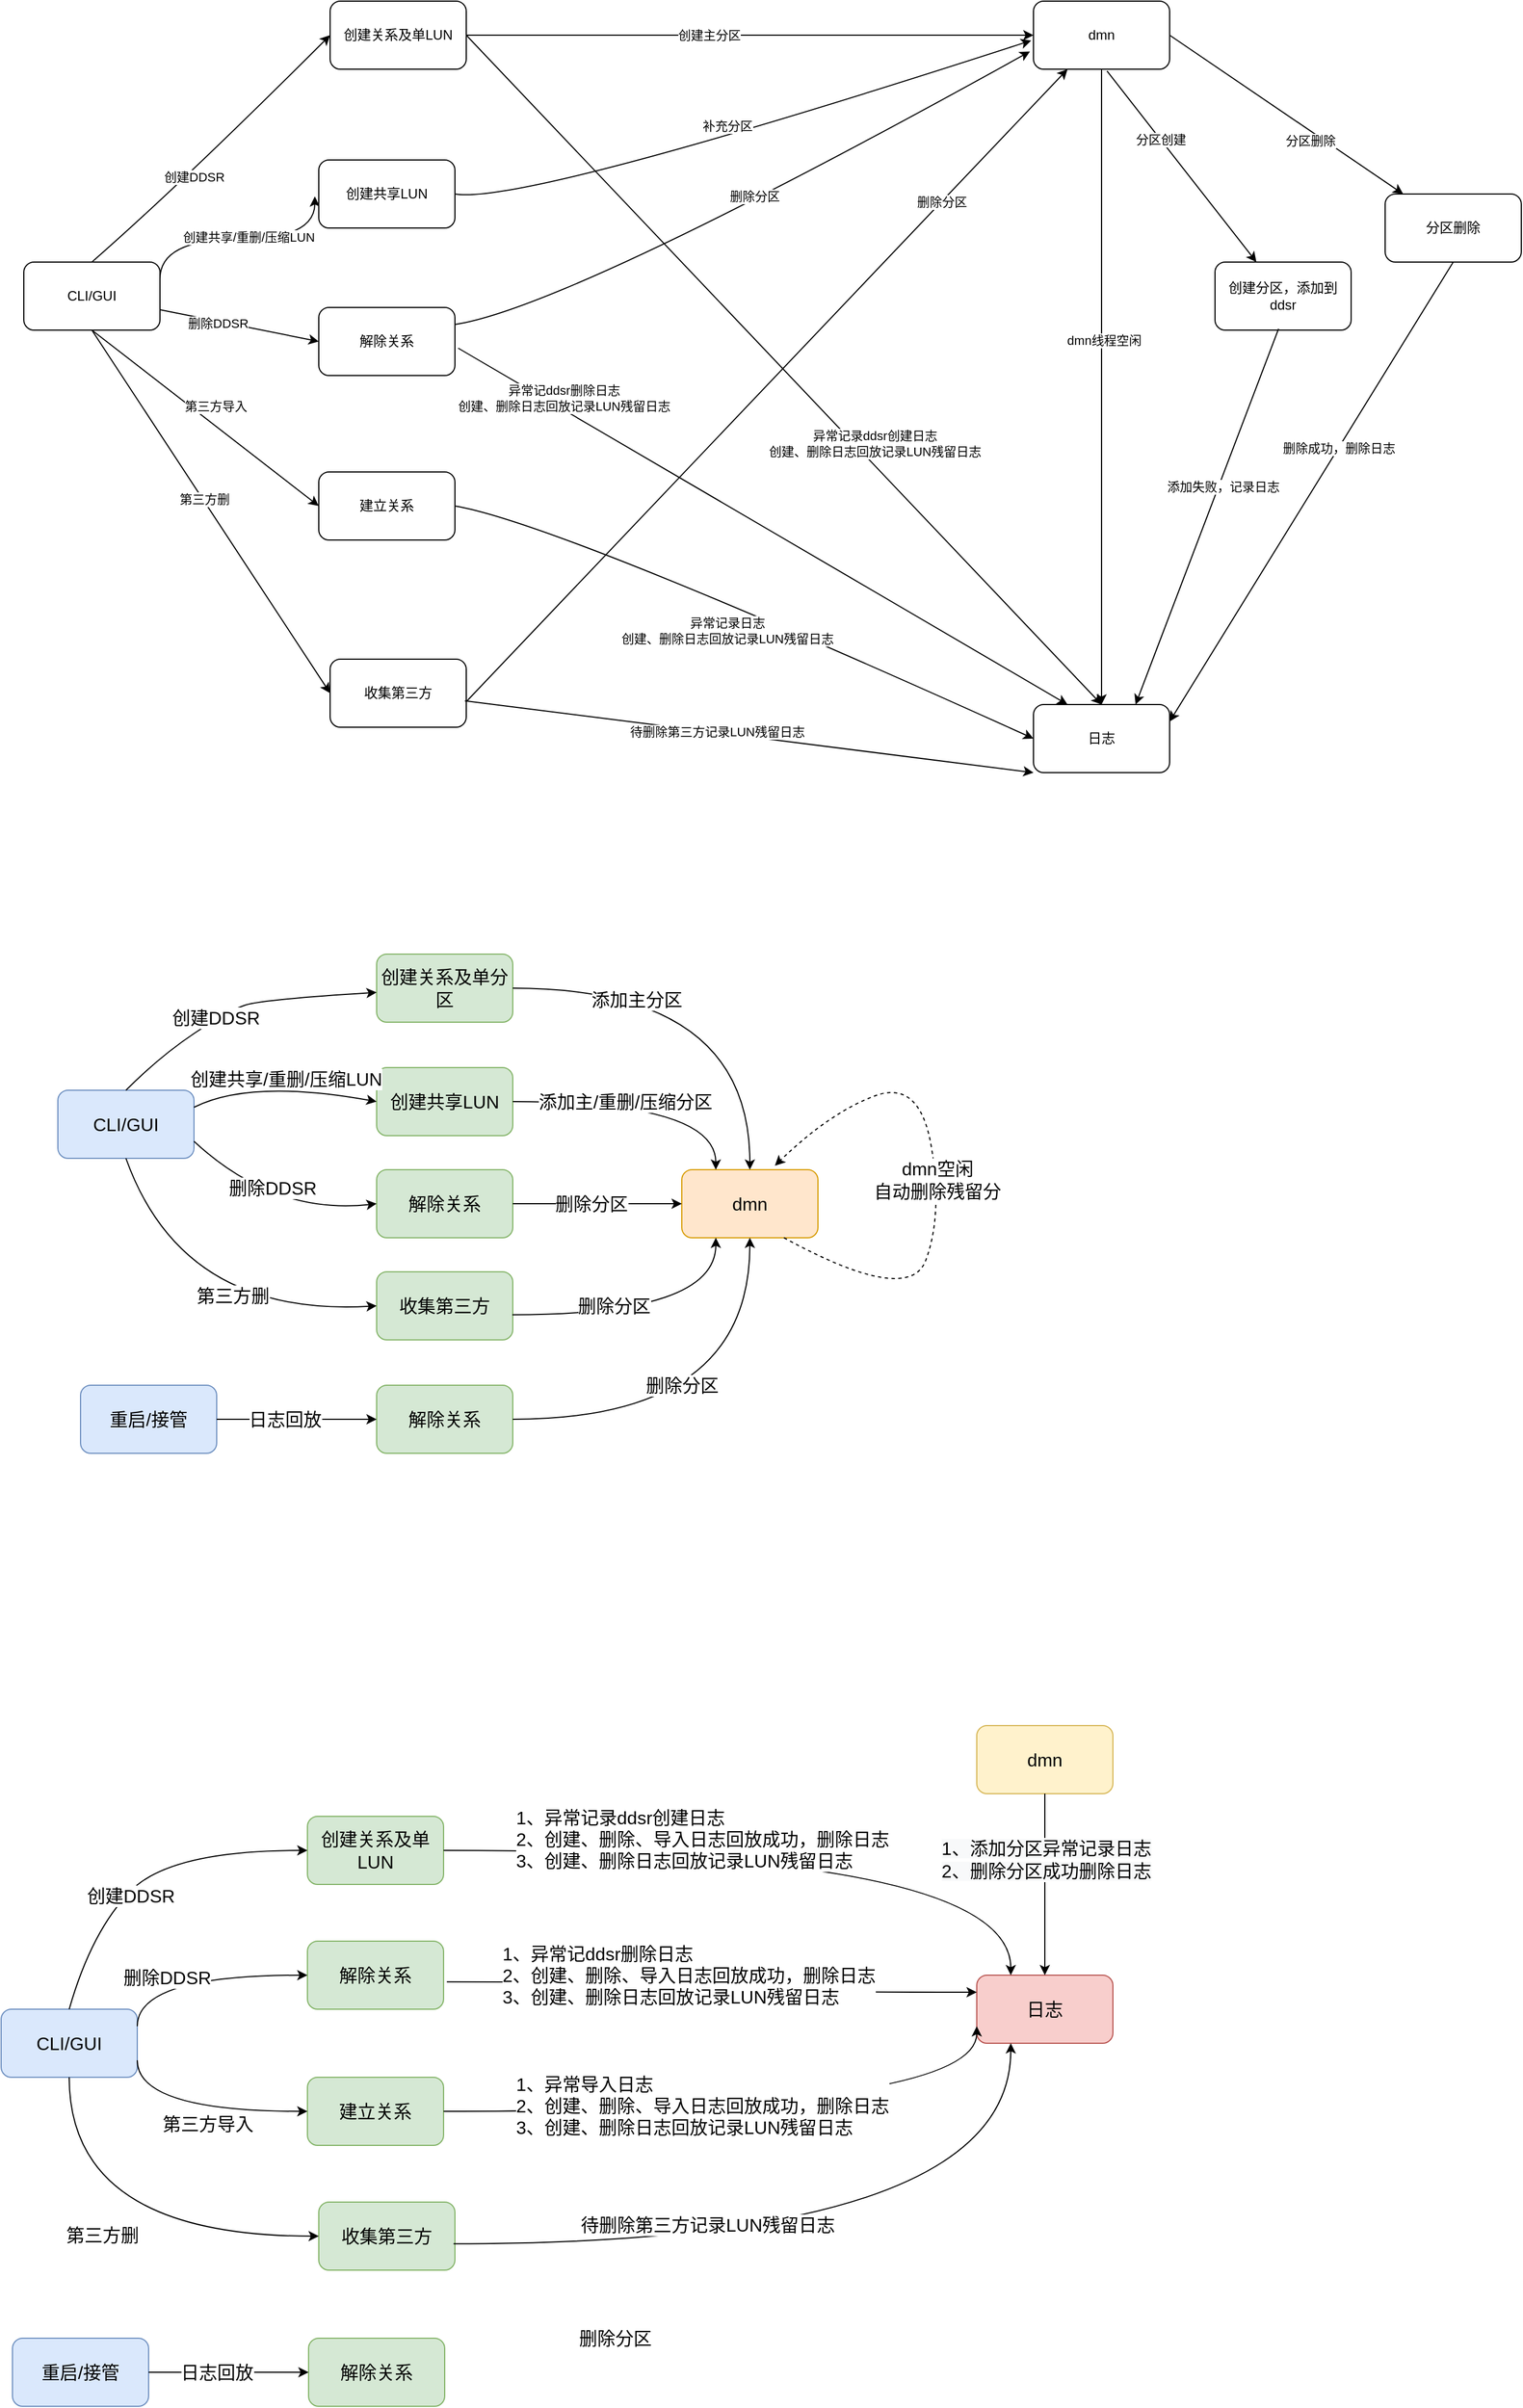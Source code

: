 <mxfile version="16.1.0" type="github">
  <diagram id="vNMGRE3ssf_BlLOQRFQF" name="Page-1">
    <mxGraphModel dx="2324" dy="743" grid="1" gridSize="10" guides="1" tooltips="1" connect="1" arrows="1" fold="1" page="1" pageScale="1" pageWidth="827" pageHeight="1169" math="0" shadow="0">
      <root>
        <mxCell id="0" />
        <mxCell id="1" parent="0" />
        <mxCell id="CPy1J1gKG5NpfxHxVxk1-3" value="&lt;font style=&quot;vertical-align: inherit&quot;&gt;&lt;font style=&quot;vertical-align: inherit&quot;&gt;&lt;font style=&quot;vertical-align: inherit&quot;&gt;&lt;font style=&quot;vertical-align: inherit&quot;&gt;&lt;font style=&quot;vertical-align: inherit&quot;&gt;&lt;font style=&quot;vertical-align: inherit&quot;&gt;&lt;font style=&quot;vertical-align: inherit&quot;&gt;&lt;font style=&quot;vertical-align: inherit&quot;&gt;&lt;font style=&quot;vertical-align: inherit&quot;&gt;&lt;font style=&quot;vertical-align: inherit&quot;&gt;&lt;font style=&quot;vertical-align: inherit&quot;&gt;&lt;font style=&quot;vertical-align: inherit&quot;&gt;创建关系及单LUN&lt;/font&gt;&lt;/font&gt;&lt;/font&gt;&lt;/font&gt;&lt;/font&gt;&lt;/font&gt;&lt;/font&gt;&lt;/font&gt;&lt;/font&gt;&lt;/font&gt;&lt;/font&gt;&lt;/font&gt;" style="rounded=1;whiteSpace=wrap;html=1;" vertex="1" parent="1">
          <mxGeometry x="170" y="110" width="120" height="60" as="geometry" />
        </mxCell>
        <mxCell id="CPy1J1gKG5NpfxHxVxk1-4" value="&lt;font style=&quot;vertical-align: inherit&quot;&gt;&lt;font style=&quot;vertical-align: inherit&quot;&gt;解除关系&lt;/font&gt;&lt;/font&gt;" style="rounded=1;whiteSpace=wrap;html=1;" vertex="1" parent="1">
          <mxGeometry x="160" y="380" width="120" height="60" as="geometry" />
        </mxCell>
        <mxCell id="CPy1J1gKG5NpfxHxVxk1-7" value="&lt;font style=&quot;vertical-align: inherit&quot;&gt;&lt;font style=&quot;vertical-align: inherit&quot;&gt;dmn&lt;/font&gt;&lt;/font&gt;" style="rounded=1;whiteSpace=wrap;html=1;" vertex="1" parent="1">
          <mxGeometry x="790" y="110" width="120" height="60" as="geometry" />
        </mxCell>
        <mxCell id="CPy1J1gKG5NpfxHxVxk1-8" value="&lt;font style=&quot;vertical-align: inherit&quot;&gt;&lt;font style=&quot;vertical-align: inherit&quot;&gt;日志&lt;/font&gt;&lt;/font&gt;" style="rounded=1;whiteSpace=wrap;html=1;" vertex="1" parent="1">
          <mxGeometry x="790" y="730" width="120" height="60" as="geometry" />
        </mxCell>
        <mxCell id="CPy1J1gKG5NpfxHxVxk1-9" value="&lt;font style=&quot;vertical-align: inherit&quot;&gt;&lt;font style=&quot;vertical-align: inherit&quot;&gt;&lt;font style=&quot;vertical-align: inherit&quot;&gt;&lt;font style=&quot;vertical-align: inherit&quot;&gt;建立关系&lt;/font&gt;&lt;/font&gt;&lt;/font&gt;&lt;/font&gt;" style="rounded=1;whiteSpace=wrap;html=1;" vertex="1" parent="1">
          <mxGeometry x="160" y="525" width="120" height="60" as="geometry" />
        </mxCell>
        <mxCell id="CPy1J1gKG5NpfxHxVxk1-27" value="" style="edgeStyle=orthogonalEdgeStyle;rounded=0;orthogonalLoop=1;jettySize=auto;html=1;entryX=-0.029;entryY=0.536;entryDx=0;entryDy=0;entryPerimeter=0;exitX=1;exitY=0.25;exitDx=0;exitDy=0;curved=1;" edge="1" parent="1" source="CPy1J1gKG5NpfxHxVxk1-10" target="CPy1J1gKG5NpfxHxVxk1-25">
          <mxGeometry relative="1" as="geometry">
            <mxPoint x="200" y="380" as="targetPoint" />
            <Array as="points">
              <mxPoint x="20" y="320" />
              <mxPoint x="157" y="320" />
            </Array>
          </mxGeometry>
        </mxCell>
        <mxCell id="CPy1J1gKG5NpfxHxVxk1-29" value="&lt;font style=&quot;vertical-align: inherit&quot;&gt;&lt;font style=&quot;vertical-align: inherit&quot;&gt;创建共享/重删/压缩LUN&lt;/font&gt;&lt;/font&gt;" style="edgeLabel;html=1;align=center;verticalAlign=middle;resizable=0;points=[];" vertex="1" connectable="0" parent="CPy1J1gKG5NpfxHxVxk1-27">
          <mxGeometry x="0.353" y="-2" relative="1" as="geometry">
            <mxPoint x="-29" y="-4" as="offset" />
          </mxGeometry>
        </mxCell>
        <mxCell id="CPy1J1gKG5NpfxHxVxk1-10" value="&lt;font style=&quot;vertical-align: inherit&quot;&gt;&lt;font style=&quot;vertical-align: inherit&quot;&gt;CLI/GUI&lt;/font&gt;&lt;/font&gt;" style="rounded=1;whiteSpace=wrap;html=1;" vertex="1" parent="1">
          <mxGeometry x="-100" y="340" width="120" height="60" as="geometry" />
        </mxCell>
        <mxCell id="CPy1J1gKG5NpfxHxVxk1-13" value="" style="curved=1;endArrow=classic;html=1;rounded=0;entryX=0;entryY=0.5;entryDx=0;entryDy=0;exitX=0.5;exitY=0;exitDx=0;exitDy=0;" edge="1" parent="1" source="CPy1J1gKG5NpfxHxVxk1-10" target="CPy1J1gKG5NpfxHxVxk1-3">
          <mxGeometry width="50" height="50" relative="1" as="geometry">
            <mxPoint x="60" y="380" as="sourcePoint" />
            <mxPoint x="110" y="320" as="targetPoint" />
            <Array as="points">
              <mxPoint x="40" y="270" />
            </Array>
          </mxGeometry>
        </mxCell>
        <mxCell id="CPy1J1gKG5NpfxHxVxk1-14" value="&lt;font style=&quot;vertical-align: inherit&quot;&gt;&lt;font style=&quot;vertical-align: inherit&quot;&gt;&lt;font style=&quot;vertical-align: inherit&quot;&gt;&lt;font style=&quot;vertical-align: inherit&quot;&gt;创建DDSR&lt;/font&gt;&lt;/font&gt;&lt;/font&gt;&lt;/font&gt;" style="edgeLabel;html=1;align=center;verticalAlign=middle;resizable=0;points=[];" vertex="1" connectable="0" parent="CPy1J1gKG5NpfxHxVxk1-13">
          <mxGeometry x="-0.192" y="-3" relative="1" as="geometry">
            <mxPoint as="offset" />
          </mxGeometry>
        </mxCell>
        <mxCell id="CPy1J1gKG5NpfxHxVxk1-15" value="" style="curved=1;endArrow=classic;html=1;rounded=0;entryX=0;entryY=0.5;entryDx=0;entryDy=0;" edge="1" parent="1" source="CPy1J1gKG5NpfxHxVxk1-10" target="CPy1J1gKG5NpfxHxVxk1-4">
          <mxGeometry width="50" height="50" relative="1" as="geometry">
            <mxPoint x="60" y="420" as="sourcePoint" />
            <mxPoint x="130.711" y="370" as="targetPoint" />
          </mxGeometry>
        </mxCell>
        <mxCell id="CPy1J1gKG5NpfxHxVxk1-16" value="&lt;font style=&quot;vertical-align: inherit&quot;&gt;&lt;font style=&quot;vertical-align: inherit&quot;&gt;删除DDSR&lt;/font&gt;&lt;/font&gt;" style="edgeLabel;html=1;align=center;verticalAlign=middle;resizable=0;points=[];" vertex="1" connectable="0" parent="CPy1J1gKG5NpfxHxVxk1-15">
          <mxGeometry x="-0.272" y="-2" relative="1" as="geometry">
            <mxPoint as="offset" />
          </mxGeometry>
        </mxCell>
        <mxCell id="CPy1J1gKG5NpfxHxVxk1-20" value="" style="endArrow=classic;html=1;rounded=0;exitX=0.5;exitY=1;exitDx=0;exitDy=0;entryX=0;entryY=0.5;entryDx=0;entryDy=0;" edge="1" parent="1" source="CPy1J1gKG5NpfxHxVxk1-10" target="CPy1J1gKG5NpfxHxVxk1-9">
          <mxGeometry width="50" height="50" relative="1" as="geometry">
            <mxPoint x="-10" y="460" as="sourcePoint" />
            <mxPoint x="40" y="410" as="targetPoint" />
          </mxGeometry>
        </mxCell>
        <mxCell id="CPy1J1gKG5NpfxHxVxk1-21" value="&lt;font style=&quot;vertical-align: inherit&quot;&gt;&lt;font style=&quot;vertical-align: inherit&quot;&gt;第三方导入&lt;/font&gt;&lt;/font&gt;" style="edgeLabel;html=1;align=center;verticalAlign=middle;resizable=0;points=[];" vertex="1" connectable="0" parent="CPy1J1gKG5NpfxHxVxk1-20">
          <mxGeometry x="-0.289" y="1" relative="1" as="geometry">
            <mxPoint x="37" y="12" as="offset" />
          </mxGeometry>
        </mxCell>
        <mxCell id="CPy1J1gKG5NpfxHxVxk1-23" value="" style="endArrow=classic;html=1;rounded=0;exitX=1;exitY=0.5;exitDx=0;exitDy=0;entryX=0;entryY=0.5;entryDx=0;entryDy=0;" edge="1" parent="1" source="CPy1J1gKG5NpfxHxVxk1-3" target="CPy1J1gKG5NpfxHxVxk1-7">
          <mxGeometry width="50" height="50" relative="1" as="geometry">
            <mxPoint x="350" y="320" as="sourcePoint" />
            <mxPoint x="400" y="270" as="targetPoint" />
          </mxGeometry>
        </mxCell>
        <mxCell id="CPy1J1gKG5NpfxHxVxk1-24" value="&lt;font style=&quot;vertical-align: inherit&quot;&gt;&lt;font style=&quot;vertical-align: inherit&quot;&gt;创建主分区&lt;/font&gt;&lt;/font&gt;" style="edgeLabel;html=1;align=center;verticalAlign=middle;resizable=0;points=[];" vertex="1" connectable="0" parent="CPy1J1gKG5NpfxHxVxk1-23">
          <mxGeometry x="-0.146" relative="1" as="geometry">
            <mxPoint as="offset" />
          </mxGeometry>
        </mxCell>
        <mxCell id="CPy1J1gKG5NpfxHxVxk1-25" value="创建共享LUN" style="rounded=1;whiteSpace=wrap;html=1;" vertex="1" parent="1">
          <mxGeometry x="160" y="250" width="120" height="60" as="geometry" />
        </mxCell>
        <mxCell id="CPy1J1gKG5NpfxHxVxk1-30" value="" style="curved=1;endArrow=classic;html=1;rounded=0;exitX=1;exitY=0.5;exitDx=0;exitDy=0;entryX=-0.017;entryY=0.579;entryDx=0;entryDy=0;entryPerimeter=0;" edge="1" parent="1" source="CPy1J1gKG5NpfxHxVxk1-25" target="CPy1J1gKG5NpfxHxVxk1-7">
          <mxGeometry width="50" height="50" relative="1" as="geometry">
            <mxPoint x="250" y="400" as="sourcePoint" />
            <mxPoint x="300" y="350" as="targetPoint" />
            <Array as="points">
              <mxPoint x="340" y="290" />
            </Array>
          </mxGeometry>
        </mxCell>
        <mxCell id="CPy1J1gKG5NpfxHxVxk1-31" value="补充分区" style="edgeLabel;html=1;align=center;verticalAlign=middle;resizable=0;points=[];" vertex="1" connectable="0" parent="CPy1J1gKG5NpfxHxVxk1-30">
          <mxGeometry x="0.019" y="-6" relative="1" as="geometry">
            <mxPoint x="-22" y="-11" as="offset" />
          </mxGeometry>
        </mxCell>
        <mxCell id="CPy1J1gKG5NpfxHxVxk1-32" value="" style="curved=1;endArrow=classic;html=1;rounded=0;entryX=-0.026;entryY=0.74;entryDx=0;entryDy=0;entryPerimeter=0;exitX=1;exitY=0.25;exitDx=0;exitDy=0;" edge="1" parent="1" source="CPy1J1gKG5NpfxHxVxk1-4" target="CPy1J1gKG5NpfxHxVxk1-7">
          <mxGeometry width="50" height="50" relative="1" as="geometry">
            <mxPoint x="340" y="410" as="sourcePoint" />
            <mxPoint x="390" y="360" as="targetPoint" />
            <Array as="points">
              <mxPoint x="380" y="380" />
            </Array>
          </mxGeometry>
        </mxCell>
        <mxCell id="CPy1J1gKG5NpfxHxVxk1-33" value="删除分区" style="edgeLabel;html=1;align=center;verticalAlign=middle;resizable=0;points=[];" vertex="1" connectable="0" parent="CPy1J1gKG5NpfxHxVxk1-32">
          <mxGeometry x="0.031" y="6" relative="1" as="geometry">
            <mxPoint as="offset" />
          </mxGeometry>
        </mxCell>
        <mxCell id="CPy1J1gKG5NpfxHxVxk1-34" value="" style="curved=1;endArrow=classic;html=1;rounded=0;entryX=0;entryY=0.5;entryDx=0;entryDy=0;exitX=1;exitY=0.5;exitDx=0;exitDy=0;" edge="1" parent="1" source="CPy1J1gKG5NpfxHxVxk1-9" target="CPy1J1gKG5NpfxHxVxk1-8">
          <mxGeometry width="50" height="50" relative="1" as="geometry">
            <mxPoint x="340" y="510" as="sourcePoint" />
            <mxPoint x="390" y="460" as="targetPoint" />
            <Array as="points">
              <mxPoint x="370" y="570" />
            </Array>
          </mxGeometry>
        </mxCell>
        <mxCell id="CPy1J1gKG5NpfxHxVxk1-35" value="异常记录日志&lt;br&gt;创建、删除日志回放记录LUN残留日志" style="edgeLabel;html=1;align=center;verticalAlign=middle;resizable=0;points=[];" vertex="1" connectable="0" parent="CPy1J1gKG5NpfxHxVxk1-34">
          <mxGeometry x="-0.063" y="1" relative="1" as="geometry">
            <mxPoint x="-3" y="27" as="offset" />
          </mxGeometry>
        </mxCell>
        <mxCell id="CPy1J1gKG5NpfxHxVxk1-36" value="" style="endArrow=classic;html=1;rounded=0;curved=1;entryX=0.25;entryY=0;entryDx=0;entryDy=0;exitX=1.024;exitY=0.598;exitDx=0;exitDy=0;exitPerimeter=0;" edge="1" parent="1" source="CPy1J1gKG5NpfxHxVxk1-4" target="CPy1J1gKG5NpfxHxVxk1-8">
          <mxGeometry width="50" height="50" relative="1" as="geometry">
            <mxPoint x="250" y="400" as="sourcePoint" />
            <mxPoint x="300" y="350" as="targetPoint" />
          </mxGeometry>
        </mxCell>
        <mxCell id="CPy1J1gKG5NpfxHxVxk1-37" value="异常记ddsr删除日志&lt;br&gt;创建、删除日志回放记录LUN残留日志" style="edgeLabel;html=1;align=center;verticalAlign=middle;resizable=0;points=[];" vertex="1" connectable="0" parent="CPy1J1gKG5NpfxHxVxk1-36">
          <mxGeometry x="-0.244" y="1" relative="1" as="geometry">
            <mxPoint x="-110" y="-74" as="offset" />
          </mxGeometry>
        </mxCell>
        <mxCell id="CPy1J1gKG5NpfxHxVxk1-38" value="" style="endArrow=classic;html=1;rounded=0;curved=1;exitX=1;exitY=0.5;exitDx=0;exitDy=0;entryX=0.5;entryY=0;entryDx=0;entryDy=0;" edge="1" parent="1" source="CPy1J1gKG5NpfxHxVxk1-3" target="CPy1J1gKG5NpfxHxVxk1-8">
          <mxGeometry width="50" height="50" relative="1" as="geometry">
            <mxPoint x="340" y="280" as="sourcePoint" />
            <mxPoint x="390" y="230" as="targetPoint" />
          </mxGeometry>
        </mxCell>
        <mxCell id="CPy1J1gKG5NpfxHxVxk1-40" value="异常记录ddsr创建日志&lt;br&gt;创建、删除日志回放记录LUN残留日志" style="edgeLabel;html=1;align=center;verticalAlign=middle;resizable=0;points=[];" vertex="1" connectable="0" parent="CPy1J1gKG5NpfxHxVxk1-38">
          <mxGeometry x="0.212" y="2" relative="1" as="geometry">
            <mxPoint x="19" y="4" as="offset" />
          </mxGeometry>
        </mxCell>
        <mxCell id="CPy1J1gKG5NpfxHxVxk1-41" value="收集第三方" style="rounded=1;whiteSpace=wrap;html=1;" vertex="1" parent="1">
          <mxGeometry x="170" y="690" width="120" height="60" as="geometry" />
        </mxCell>
        <mxCell id="CPy1J1gKG5NpfxHxVxk1-42" value="" style="endArrow=classic;html=1;rounded=0;curved=1;entryX=0;entryY=0.5;entryDx=0;entryDy=0;" edge="1" parent="1" target="CPy1J1gKG5NpfxHxVxk1-41">
          <mxGeometry width="50" height="50" relative="1" as="geometry">
            <mxPoint x="-40" y="400" as="sourcePoint" />
            <mxPoint x="250" y="450" as="targetPoint" />
          </mxGeometry>
        </mxCell>
        <mxCell id="CPy1J1gKG5NpfxHxVxk1-43" value="第三方删" style="edgeLabel;html=1;align=center;verticalAlign=middle;resizable=0;points=[];" vertex="1" connectable="0" parent="CPy1J1gKG5NpfxHxVxk1-42">
          <mxGeometry x="-0.065" y="1" relative="1" as="geometry">
            <mxPoint as="offset" />
          </mxGeometry>
        </mxCell>
        <mxCell id="CPy1J1gKG5NpfxHxVxk1-44" value="" style="endArrow=classic;html=1;rounded=0;curved=1;entryX=0;entryY=1;entryDx=0;entryDy=0;exitX=0.99;exitY=0.612;exitDx=0;exitDy=0;exitPerimeter=0;" edge="1" parent="1" source="CPy1J1gKG5NpfxHxVxk1-41" target="CPy1J1gKG5NpfxHxVxk1-8">
          <mxGeometry width="50" height="50" relative="1" as="geometry">
            <mxPoint x="200" y="500" as="sourcePoint" />
            <mxPoint x="250" y="450" as="targetPoint" />
          </mxGeometry>
        </mxCell>
        <mxCell id="CPy1J1gKG5NpfxHxVxk1-45" value="待删除第三方记录LUN残留日志" style="edgeLabel;html=1;align=center;verticalAlign=middle;resizable=0;points=[];" vertex="1" connectable="0" parent="CPy1J1gKG5NpfxHxVxk1-44">
          <mxGeometry x="-0.115" y="1" relative="1" as="geometry">
            <mxPoint as="offset" />
          </mxGeometry>
        </mxCell>
        <mxCell id="CPy1J1gKG5NpfxHxVxk1-46" value="创建分区，添加到ddsr" style="rounded=1;whiteSpace=wrap;html=1;" vertex="1" parent="1">
          <mxGeometry x="950" y="340" width="120" height="60" as="geometry" />
        </mxCell>
        <mxCell id="CPy1J1gKG5NpfxHxVxk1-47" value="" style="endArrow=classic;html=1;rounded=0;curved=1;exitX=0.54;exitY=1.027;exitDx=0;exitDy=0;exitPerimeter=0;" edge="1" parent="1" source="CPy1J1gKG5NpfxHxVxk1-7" target="CPy1J1gKG5NpfxHxVxk1-46">
          <mxGeometry width="50" height="50" relative="1" as="geometry">
            <mxPoint x="500" y="450" as="sourcePoint" />
            <mxPoint x="550" y="400" as="targetPoint" />
          </mxGeometry>
        </mxCell>
        <mxCell id="CPy1J1gKG5NpfxHxVxk1-48" value="分区创建" style="edgeLabel;html=1;align=center;verticalAlign=middle;resizable=0;points=[];" vertex="1" connectable="0" parent="CPy1J1gKG5NpfxHxVxk1-47">
          <mxGeometry x="-0.286" relative="1" as="geometry">
            <mxPoint as="offset" />
          </mxGeometry>
        </mxCell>
        <mxCell id="CPy1J1gKG5NpfxHxVxk1-49" value="分区删除" style="rounded=1;whiteSpace=wrap;html=1;" vertex="1" parent="1">
          <mxGeometry x="1100" y="280" width="120" height="60" as="geometry" />
        </mxCell>
        <mxCell id="CPy1J1gKG5NpfxHxVxk1-50" value="" style="endArrow=classic;html=1;rounded=0;curved=1;exitX=0.997;exitY=0.631;exitDx=0;exitDy=0;exitPerimeter=0;entryX=0.25;entryY=1;entryDx=0;entryDy=0;" edge="1" parent="1" source="CPy1J1gKG5NpfxHxVxk1-41" target="CPy1J1gKG5NpfxHxVxk1-7">
          <mxGeometry width="50" height="50" relative="1" as="geometry">
            <mxPoint x="440" y="720" as="sourcePoint" />
            <mxPoint x="490" y="670" as="targetPoint" />
          </mxGeometry>
        </mxCell>
        <mxCell id="CPy1J1gKG5NpfxHxVxk1-51" value="删除分区" style="edgeLabel;html=1;align=center;verticalAlign=middle;resizable=0;points=[];" vertex="1" connectable="0" parent="CPy1J1gKG5NpfxHxVxk1-50">
          <mxGeometry x="0.58" relative="1" as="geometry">
            <mxPoint as="offset" />
          </mxGeometry>
        </mxCell>
        <mxCell id="CPy1J1gKG5NpfxHxVxk1-52" value="" style="endArrow=classic;html=1;rounded=0;curved=1;exitX=1;exitY=0.5;exitDx=0;exitDy=0;" edge="1" parent="1" source="CPy1J1gKG5NpfxHxVxk1-7" target="CPy1J1gKG5NpfxHxVxk1-49">
          <mxGeometry width="50" height="50" relative="1" as="geometry">
            <mxPoint x="840" y="460" as="sourcePoint" />
            <mxPoint x="890" y="410" as="targetPoint" />
          </mxGeometry>
        </mxCell>
        <mxCell id="CPy1J1gKG5NpfxHxVxk1-53" value="分区删除" style="edgeLabel;html=1;align=center;verticalAlign=middle;resizable=0;points=[];" vertex="1" connectable="0" parent="CPy1J1gKG5NpfxHxVxk1-52">
          <mxGeometry x="0.413" y="-1" relative="1" as="geometry">
            <mxPoint x="-21" y="-7" as="offset" />
          </mxGeometry>
        </mxCell>
        <mxCell id="CPy1J1gKG5NpfxHxVxk1-54" value="" style="endArrow=classic;html=1;rounded=0;curved=1;exitX=0.5;exitY=1;exitDx=0;exitDy=0;entryX=1;entryY=0.25;entryDx=0;entryDy=0;" edge="1" parent="1" source="CPy1J1gKG5NpfxHxVxk1-49" target="CPy1J1gKG5NpfxHxVxk1-8">
          <mxGeometry width="50" height="50" relative="1" as="geometry">
            <mxPoint x="960" y="510" as="sourcePoint" />
            <mxPoint x="1010" y="460" as="targetPoint" />
          </mxGeometry>
        </mxCell>
        <mxCell id="CPy1J1gKG5NpfxHxVxk1-55" value="删除成功，删除日志" style="edgeLabel;html=1;align=center;verticalAlign=middle;resizable=0;points=[];" vertex="1" connectable="0" parent="CPy1J1gKG5NpfxHxVxk1-54">
          <mxGeometry x="-0.194" relative="1" as="geometry">
            <mxPoint as="offset" />
          </mxGeometry>
        </mxCell>
        <mxCell id="CPy1J1gKG5NpfxHxVxk1-57" value="" style="endArrow=classic;html=1;rounded=0;curved=1;exitX=0.467;exitY=0.981;exitDx=0;exitDy=0;exitPerimeter=0;entryX=0.75;entryY=0;entryDx=0;entryDy=0;" edge="1" parent="1" source="CPy1J1gKG5NpfxHxVxk1-46" target="CPy1J1gKG5NpfxHxVxk1-8">
          <mxGeometry width="50" height="50" relative="1" as="geometry">
            <mxPoint x="910" y="610" as="sourcePoint" />
            <mxPoint x="960" y="560" as="targetPoint" />
            <Array as="points" />
          </mxGeometry>
        </mxCell>
        <mxCell id="CPy1J1gKG5NpfxHxVxk1-58" value="添加失败，记录日志" style="edgeLabel;html=1;align=center;verticalAlign=middle;resizable=0;points=[];" vertex="1" connectable="0" parent="CPy1J1gKG5NpfxHxVxk1-57">
          <mxGeometry x="-0.17" y="3" relative="1" as="geometry">
            <mxPoint as="offset" />
          </mxGeometry>
        </mxCell>
        <mxCell id="CPy1J1gKG5NpfxHxVxk1-59" value="" style="endArrow=classic;html=1;rounded=0;curved=1;exitX=0.5;exitY=1;exitDx=0;exitDy=0;" edge="1" parent="1" source="CPy1J1gKG5NpfxHxVxk1-7" target="CPy1J1gKG5NpfxHxVxk1-8">
          <mxGeometry width="50" height="50" relative="1" as="geometry">
            <mxPoint x="430" y="310" as="sourcePoint" />
            <mxPoint x="480" y="260" as="targetPoint" />
          </mxGeometry>
        </mxCell>
        <mxCell id="CPy1J1gKG5NpfxHxVxk1-60" value="dmn线程空闲" style="edgeLabel;html=1;align=center;verticalAlign=middle;resizable=0;points=[];" vertex="1" connectable="0" parent="CPy1J1gKG5NpfxHxVxk1-59">
          <mxGeometry x="-0.148" y="2" relative="1" as="geometry">
            <mxPoint as="offset" />
          </mxGeometry>
        </mxCell>
        <mxCell id="CPy1J1gKG5NpfxHxVxk1-61" value="&lt;font style=&quot;vertical-align: inherit ; font-size: 16px&quot;&gt;&lt;font style=&quot;vertical-align: inherit ; font-size: 16px&quot;&gt;&lt;font style=&quot;vertical-align: inherit ; font-size: 16px&quot;&gt;&lt;font style=&quot;vertical-align: inherit ; font-size: 16px&quot;&gt;&lt;font style=&quot;vertical-align: inherit ; font-size: 16px&quot;&gt;&lt;font style=&quot;vertical-align: inherit ; font-size: 16px&quot;&gt;&lt;font style=&quot;vertical-align: inherit ; font-size: 16px&quot;&gt;&lt;font style=&quot;vertical-align: inherit ; font-size: 16px&quot;&gt;&lt;font style=&quot;vertical-align: inherit ; font-size: 16px&quot;&gt;&lt;font style=&quot;vertical-align: inherit ; font-size: 16px&quot;&gt;&lt;font style=&quot;vertical-align: inherit ; font-size: 16px&quot;&gt;&lt;font style=&quot;vertical-align: inherit ; font-size: 16px&quot;&gt;创建关系及单分区&lt;/font&gt;&lt;/font&gt;&lt;/font&gt;&lt;/font&gt;&lt;/font&gt;&lt;/font&gt;&lt;/font&gt;&lt;/font&gt;&lt;/font&gt;&lt;/font&gt;&lt;/font&gt;&lt;/font&gt;" style="rounded=1;whiteSpace=wrap;html=1;verticalAlign=middle;fillColor=#d5e8d4;strokeColor=#82b366;fontSize=16;" vertex="1" parent="1">
          <mxGeometry x="211" y="950" width="120" height="60" as="geometry" />
        </mxCell>
        <mxCell id="CPy1J1gKG5NpfxHxVxk1-62" value="&lt;font style=&quot;vertical-align: inherit; font-size: 16px;&quot;&gt;&lt;font style=&quot;vertical-align: inherit; font-size: 16px;&quot;&gt;解除关系&lt;/font&gt;&lt;/font&gt;" style="rounded=1;whiteSpace=wrap;html=1;verticalAlign=middle;fillColor=#d5e8d4;strokeColor=#82b366;fontSize=16;" vertex="1" parent="1">
          <mxGeometry x="211" y="1140" width="120" height="60" as="geometry" />
        </mxCell>
        <mxCell id="CPy1J1gKG5NpfxHxVxk1-63" value="&lt;font style=&quot;vertical-align: inherit; font-size: 16px;&quot;&gt;&lt;font style=&quot;vertical-align: inherit; font-size: 16px;&quot;&gt;dmn&lt;/font&gt;&lt;/font&gt;" style="rounded=1;whiteSpace=wrap;html=1;fillColor=#ffe6cc;strokeColor=#d79b00;fontSize=16;" vertex="1" parent="1">
          <mxGeometry x="480" y="1140" width="120" height="60" as="geometry" />
        </mxCell>
        <mxCell id="CPy1J1gKG5NpfxHxVxk1-68" value="&lt;font style=&quot;vertical-align: inherit; font-size: 16px;&quot;&gt;&lt;font style=&quot;vertical-align: inherit; font-size: 16px;&quot;&gt;CLI/GUI&lt;/font&gt;&lt;/font&gt;" style="rounded=1;whiteSpace=wrap;html=1;fillColor=#dae8fc;strokeColor=#6c8ebf;fontSize=16;" vertex="1" parent="1">
          <mxGeometry x="-70" y="1070" width="120" height="60" as="geometry" />
        </mxCell>
        <mxCell id="CPy1J1gKG5NpfxHxVxk1-71" value="" style="curved=1;endArrow=classic;html=1;rounded=0;entryX=0;entryY=0.5;entryDx=0;entryDy=0;exitX=1;exitY=0.75;exitDx=0;exitDy=0;fontSize=16;" edge="1" parent="1" source="CPy1J1gKG5NpfxHxVxk1-68" target="CPy1J1gKG5NpfxHxVxk1-62">
          <mxGeometry width="50" height="50" relative="1" as="geometry">
            <mxPoint x="111" y="1210" as="sourcePoint" />
            <mxPoint x="181.711" y="1160" as="targetPoint" />
            <Array as="points">
              <mxPoint x="120" y="1180" />
            </Array>
          </mxGeometry>
        </mxCell>
        <mxCell id="CPy1J1gKG5NpfxHxVxk1-72" value="&lt;font style=&quot;vertical-align: inherit; font-size: 16px;&quot;&gt;&lt;font style=&quot;vertical-align: inherit; font-size: 16px;&quot;&gt;删除DDSR&lt;/font&gt;&lt;/font&gt;" style="edgeLabel;html=1;align=center;verticalAlign=middle;resizable=0;points=[];fontSize=16;" vertex="1" connectable="0" parent="CPy1J1gKG5NpfxHxVxk1-71">
          <mxGeometry x="-0.272" y="-2" relative="1" as="geometry">
            <mxPoint x="20" y="-7" as="offset" />
          </mxGeometry>
        </mxCell>
        <mxCell id="CPy1J1gKG5NpfxHxVxk1-75" value="" style="endArrow=classic;html=1;rounded=0;exitX=1;exitY=0.5;exitDx=0;exitDy=0;entryX=0.5;entryY=0;entryDx=0;entryDy=0;edgeStyle=orthogonalEdgeStyle;curved=1;fontSize=16;" edge="1" parent="1" source="CPy1J1gKG5NpfxHxVxk1-61" target="CPy1J1gKG5NpfxHxVxk1-63">
          <mxGeometry width="50" height="50" relative="1" as="geometry">
            <mxPoint x="401" y="1110" as="sourcePoint" />
            <mxPoint x="451" y="1060" as="targetPoint" />
          </mxGeometry>
        </mxCell>
        <mxCell id="CPy1J1gKG5NpfxHxVxk1-76" value="添加主分区" style="edgeLabel;html=1;align=center;verticalAlign=middle;resizable=0;points=[];fontSize=16;" vertex="1" connectable="0" parent="CPy1J1gKG5NpfxHxVxk1-75">
          <mxGeometry x="-0.146" relative="1" as="geometry">
            <mxPoint x="-49" y="10" as="offset" />
          </mxGeometry>
        </mxCell>
        <mxCell id="CPy1J1gKG5NpfxHxVxk1-77" value="创建共享LUN" style="rounded=1;whiteSpace=wrap;html=1;verticalAlign=middle;fillColor=#d5e8d4;strokeColor=#82b366;fontSize=16;" vertex="1" parent="1">
          <mxGeometry x="211" y="1050" width="120" height="60" as="geometry" />
        </mxCell>
        <mxCell id="CPy1J1gKG5NpfxHxVxk1-78" value="" style="curved=1;endArrow=classic;html=1;rounded=0;exitX=1;exitY=0.5;exitDx=0;exitDy=0;entryX=0.25;entryY=0;entryDx=0;entryDy=0;edgeStyle=orthogonalEdgeStyle;fontSize=16;" edge="1" parent="1" source="CPy1J1gKG5NpfxHxVxk1-77" target="CPy1J1gKG5NpfxHxVxk1-63">
          <mxGeometry width="50" height="50" relative="1" as="geometry">
            <mxPoint x="301" y="1190" as="sourcePoint" />
            <mxPoint x="351" y="1140" as="targetPoint" />
            <Array as="points">
              <mxPoint x="510" y="1080" />
            </Array>
          </mxGeometry>
        </mxCell>
        <mxCell id="CPy1J1gKG5NpfxHxVxk1-79" value="添加主/重删/压缩分区" style="edgeLabel;html=1;align=center;verticalAlign=middle;resizable=0;points=[];fontSize=16;" vertex="1" connectable="0" parent="CPy1J1gKG5NpfxHxVxk1-78">
          <mxGeometry x="0.019" y="-6" relative="1" as="geometry">
            <mxPoint x="-23" y="-6" as="offset" />
          </mxGeometry>
        </mxCell>
        <mxCell id="CPy1J1gKG5NpfxHxVxk1-80" value="" style="curved=1;endArrow=classic;html=1;rounded=0;entryX=0;entryY=0.5;entryDx=0;entryDy=0;fontSize=16;" edge="1" parent="1" source="CPy1J1gKG5NpfxHxVxk1-62" target="CPy1J1gKG5NpfxHxVxk1-63">
          <mxGeometry width="50" height="50" relative="1" as="geometry">
            <mxPoint x="391" y="1200" as="sourcePoint" />
            <mxPoint x="441" y="1150" as="targetPoint" />
            <Array as="points">
              <mxPoint x="431" y="1170" />
            </Array>
          </mxGeometry>
        </mxCell>
        <mxCell id="CPy1J1gKG5NpfxHxVxk1-81" value="删除分区" style="edgeLabel;html=1;align=center;verticalAlign=middle;resizable=0;points=[];fontSize=16;" vertex="1" connectable="0" parent="CPy1J1gKG5NpfxHxVxk1-80">
          <mxGeometry x="0.031" y="6" relative="1" as="geometry">
            <mxPoint x="-8" y="6" as="offset" />
          </mxGeometry>
        </mxCell>
        <mxCell id="CPy1J1gKG5NpfxHxVxk1-88" value="收集第三方" style="rounded=1;whiteSpace=wrap;html=1;verticalAlign=middle;fillColor=#d5e8d4;strokeColor=#82b366;fontSize=16;" vertex="1" parent="1">
          <mxGeometry x="211" y="1230" width="120" height="60" as="geometry" />
        </mxCell>
        <mxCell id="CPy1J1gKG5NpfxHxVxk1-89" value="" style="endArrow=classic;html=1;rounded=0;curved=1;entryX=0;entryY=0.5;entryDx=0;entryDy=0;exitX=0.5;exitY=1;exitDx=0;exitDy=0;fontSize=16;" edge="1" parent="1" target="CPy1J1gKG5NpfxHxVxk1-88" source="CPy1J1gKG5NpfxHxVxk1-68">
          <mxGeometry width="50" height="50" relative="1" as="geometry">
            <mxPoint x="11" y="1190" as="sourcePoint" />
            <mxPoint x="301" y="1240" as="targetPoint" />
            <Array as="points">
              <mxPoint x="40" y="1270" />
            </Array>
          </mxGeometry>
        </mxCell>
        <mxCell id="CPy1J1gKG5NpfxHxVxk1-90" value="第三方删" style="edgeLabel;html=1;align=center;verticalAlign=middle;resizable=0;points=[];fontSize=16;" vertex="1" connectable="0" parent="CPy1J1gKG5NpfxHxVxk1-89">
          <mxGeometry x="-0.065" y="1" relative="1" as="geometry">
            <mxPoint x="43" y="-18" as="offset" />
          </mxGeometry>
        </mxCell>
        <mxCell id="CPy1J1gKG5NpfxHxVxk1-97" value="" style="endArrow=classic;html=1;rounded=0;curved=1;exitX=0.997;exitY=0.631;exitDx=0;exitDy=0;exitPerimeter=0;entryX=0.25;entryY=1;entryDx=0;entryDy=0;edgeStyle=orthogonalEdgeStyle;fontSize=16;" edge="1" parent="1" source="CPy1J1gKG5NpfxHxVxk1-88" target="CPy1J1gKG5NpfxHxVxk1-63">
          <mxGeometry width="50" height="50" relative="1" as="geometry">
            <mxPoint x="491" y="1510" as="sourcePoint" />
            <mxPoint x="541" y="1460" as="targetPoint" />
          </mxGeometry>
        </mxCell>
        <mxCell id="CPy1J1gKG5NpfxHxVxk1-98" value="删除分区" style="edgeLabel;html=1;align=center;verticalAlign=middle;resizable=0;points=[];fontSize=16;" vertex="1" connectable="0" parent="CPy1J1gKG5NpfxHxVxk1-97">
          <mxGeometry x="0.58" relative="1" as="geometry">
            <mxPoint x="-90" y="8" as="offset" />
          </mxGeometry>
        </mxCell>
        <mxCell id="CPy1J1gKG5NpfxHxVxk1-107" value="" style="endArrow=classic;html=1;rounded=0;curved=1;exitX=1;exitY=0.25;exitDx=0;exitDy=0;entryX=0;entryY=0.5;entryDx=0;entryDy=0;fontSize=16;" edge="1" parent="1" source="CPy1J1gKG5NpfxHxVxk1-68" target="CPy1J1gKG5NpfxHxVxk1-77">
          <mxGeometry width="50" height="50" relative="1" as="geometry">
            <mxPoint x="90" y="1140" as="sourcePoint" />
            <mxPoint x="140" y="1090" as="targetPoint" />
            <Array as="points">
              <mxPoint x="100" y="1060" />
            </Array>
          </mxGeometry>
        </mxCell>
        <mxCell id="CPy1J1gKG5NpfxHxVxk1-108" value="创建共享/重删/压缩LUN" style="edgeLabel;html=1;align=center;verticalAlign=middle;resizable=0;points=[];fontSize=16;" vertex="1" connectable="0" parent="CPy1J1gKG5NpfxHxVxk1-107">
          <mxGeometry x="0.209" y="1" relative="1" as="geometry">
            <mxPoint x="-15" y="-7" as="offset" />
          </mxGeometry>
        </mxCell>
        <mxCell id="CPy1J1gKG5NpfxHxVxk1-110" value="&lt;font style=&quot;vertical-align: inherit; font-size: 16px;&quot;&gt;&lt;font style=&quot;vertical-align: inherit; font-size: 16px;&quot;&gt;&lt;font style=&quot;vertical-align: inherit; font-size: 16px;&quot;&gt;&lt;font style=&quot;vertical-align: inherit; font-size: 16px;&quot;&gt;&lt;font style=&quot;vertical-align: inherit; font-size: 16px;&quot;&gt;&lt;font style=&quot;vertical-align: inherit; font-size: 16px;&quot;&gt;&lt;font style=&quot;vertical-align: inherit; font-size: 16px;&quot;&gt;&lt;font style=&quot;vertical-align: inherit; font-size: 16px;&quot;&gt;&lt;font style=&quot;vertical-align: inherit; font-size: 16px;&quot;&gt;&lt;font style=&quot;vertical-align: inherit; font-size: 16px;&quot;&gt;&lt;font style=&quot;vertical-align: inherit; font-size: 16px;&quot;&gt;&lt;font style=&quot;vertical-align: inherit; font-size: 16px;&quot;&gt;创建关系及单LUN&lt;/font&gt;&lt;/font&gt;&lt;/font&gt;&lt;/font&gt;&lt;/font&gt;&lt;/font&gt;&lt;/font&gt;&lt;/font&gt;&lt;/font&gt;&lt;/font&gt;&lt;/font&gt;&lt;/font&gt;" style="rounded=1;whiteSpace=wrap;html=1;fillColor=#d5e8d4;strokeColor=#82b366;fontSize=16;" vertex="1" parent="1">
          <mxGeometry x="150" y="1710" width="120" height="60" as="geometry" />
        </mxCell>
        <mxCell id="CPy1J1gKG5NpfxHxVxk1-111" value="&lt;font style=&quot;vertical-align: inherit; font-size: 16px;&quot;&gt;&lt;font style=&quot;vertical-align: inherit; font-size: 16px;&quot;&gt;解除关系&lt;/font&gt;&lt;/font&gt;" style="rounded=1;whiteSpace=wrap;html=1;fillColor=#d5e8d4;strokeColor=#82b366;fontSize=16;" vertex="1" parent="1">
          <mxGeometry x="150" y="1820" width="120" height="60" as="geometry" />
        </mxCell>
        <mxCell id="CPy1J1gKG5NpfxHxVxk1-112" value="&lt;font style=&quot;vertical-align: inherit; font-size: 16px;&quot;&gt;&lt;font style=&quot;vertical-align: inherit; font-size: 16px;&quot;&gt;dmn&lt;/font&gt;&lt;/font&gt;" style="rounded=1;whiteSpace=wrap;html=1;fillColor=#fff2cc;strokeColor=#d6b656;fontSize=16;" vertex="1" parent="1">
          <mxGeometry x="740" y="1630" width="120" height="60" as="geometry" />
        </mxCell>
        <mxCell id="CPy1J1gKG5NpfxHxVxk1-113" value="&lt;font style=&quot;vertical-align: inherit; font-size: 16px;&quot;&gt;&lt;font style=&quot;vertical-align: inherit; font-size: 16px;&quot;&gt;日志&lt;/font&gt;&lt;/font&gt;" style="rounded=1;whiteSpace=wrap;html=1;fillColor=#f8cecc;strokeColor=#b85450;fontSize=16;" vertex="1" parent="1">
          <mxGeometry x="740" y="1850" width="120" height="60" as="geometry" />
        </mxCell>
        <mxCell id="CPy1J1gKG5NpfxHxVxk1-114" value="&lt;font style=&quot;vertical-align: inherit; font-size: 16px;&quot;&gt;&lt;font style=&quot;vertical-align: inherit; font-size: 16px;&quot;&gt;&lt;font style=&quot;vertical-align: inherit; font-size: 16px;&quot;&gt;&lt;font style=&quot;vertical-align: inherit; font-size: 16px;&quot;&gt;建立关系&lt;/font&gt;&lt;/font&gt;&lt;/font&gt;&lt;/font&gt;" style="rounded=1;whiteSpace=wrap;html=1;fillColor=#d5e8d4;strokeColor=#82b366;fontSize=16;" vertex="1" parent="1">
          <mxGeometry x="150" y="1940" width="120" height="60" as="geometry" />
        </mxCell>
        <mxCell id="CPy1J1gKG5NpfxHxVxk1-177" style="edgeStyle=orthogonalEdgeStyle;curved=1;rounded=0;orthogonalLoop=1;jettySize=auto;html=1;exitX=1;exitY=0.25;exitDx=0;exitDy=0;dashed=1;fontSize=16;" edge="1" parent="1" source="CPy1J1gKG5NpfxHxVxk1-117">
          <mxGeometry relative="1" as="geometry">
            <mxPoint x="0.211" y="1894.895" as="targetPoint" />
          </mxGeometry>
        </mxCell>
        <mxCell id="CPy1J1gKG5NpfxHxVxk1-117" value="&lt;font style=&quot;vertical-align: inherit; font-size: 16px;&quot;&gt;&lt;font style=&quot;vertical-align: inherit; font-size: 16px;&quot;&gt;CLI/GUI&lt;/font&gt;&lt;/font&gt;" style="rounded=1;whiteSpace=wrap;html=1;fillColor=#dae8fc;strokeColor=#6c8ebf;fontSize=16;" vertex="1" parent="1">
          <mxGeometry x="-120" y="1880" width="120" height="60" as="geometry" />
        </mxCell>
        <mxCell id="CPy1J1gKG5NpfxHxVxk1-118" value="" style="curved=1;endArrow=classic;html=1;rounded=0;entryX=0;entryY=0.5;entryDx=0;entryDy=0;exitX=0.5;exitY=0;exitDx=0;exitDy=0;fontSize=16;" edge="1" parent="1" source="CPy1J1gKG5NpfxHxVxk1-117" target="CPy1J1gKG5NpfxHxVxk1-110">
          <mxGeometry width="50" height="50" relative="1" as="geometry">
            <mxPoint x="50" y="1840" as="sourcePoint" />
            <mxPoint x="100" y="1780" as="targetPoint" />
            <Array as="points">
              <mxPoint x="-40" y="1810" />
              <mxPoint x="30" y="1740" />
            </Array>
          </mxGeometry>
        </mxCell>
        <mxCell id="CPy1J1gKG5NpfxHxVxk1-119" value="&lt;font style=&quot;vertical-align: inherit; font-size: 16px;&quot;&gt;&lt;font style=&quot;vertical-align: inherit; font-size: 16px;&quot;&gt;&lt;font style=&quot;vertical-align: inherit; font-size: 16px;&quot;&gt;&lt;font style=&quot;vertical-align: inherit; font-size: 16px;&quot;&gt;创建DDSR&lt;/font&gt;&lt;/font&gt;&lt;/font&gt;&lt;/font&gt;" style="edgeLabel;html=1;align=center;verticalAlign=middle;resizable=0;points=[];fontSize=16;" vertex="1" connectable="0" parent="CPy1J1gKG5NpfxHxVxk1-118">
          <mxGeometry x="-0.192" y="-3" relative="1" as="geometry">
            <mxPoint as="offset" />
          </mxGeometry>
        </mxCell>
        <mxCell id="CPy1J1gKG5NpfxHxVxk1-120" value="" style="curved=1;endArrow=classic;html=1;rounded=0;entryX=0;entryY=0.5;entryDx=0;entryDy=0;fontSize=16;exitX=1;exitY=0.25;exitDx=0;exitDy=0;edgeStyle=orthogonalEdgeStyle;" edge="1" parent="1" source="CPy1J1gKG5NpfxHxVxk1-117" target="CPy1J1gKG5NpfxHxVxk1-111">
          <mxGeometry width="50" height="50" relative="1" as="geometry">
            <mxPoint x="50" y="1880" as="sourcePoint" />
            <mxPoint x="120.711" y="1830" as="targetPoint" />
            <Array as="points">
              <mxPoint y="1850" />
            </Array>
          </mxGeometry>
        </mxCell>
        <mxCell id="CPy1J1gKG5NpfxHxVxk1-121" value="&lt;font style=&quot;vertical-align: inherit; font-size: 16px;&quot;&gt;&lt;font style=&quot;vertical-align: inherit; font-size: 16px;&quot;&gt;删除DDSR&lt;/font&gt;&lt;/font&gt;" style="edgeLabel;html=1;align=center;verticalAlign=middle;resizable=0;points=[];fontSize=16;" vertex="1" connectable="0" parent="CPy1J1gKG5NpfxHxVxk1-120">
          <mxGeometry x="-0.272" y="-2" relative="1" as="geometry">
            <mxPoint as="offset" />
          </mxGeometry>
        </mxCell>
        <mxCell id="CPy1J1gKG5NpfxHxVxk1-122" value="" style="endArrow=classic;html=1;rounded=0;exitX=1;exitY=0.75;exitDx=0;exitDy=0;entryX=0;entryY=0.5;entryDx=0;entryDy=0;fontSize=16;edgeStyle=orthogonalEdgeStyle;curved=1;" edge="1" parent="1" source="CPy1J1gKG5NpfxHxVxk1-117" target="CPy1J1gKG5NpfxHxVxk1-114">
          <mxGeometry width="50" height="50" relative="1" as="geometry">
            <mxPoint x="-20" y="1920" as="sourcePoint" />
            <mxPoint x="30" y="1870" as="targetPoint" />
            <Array as="points">
              <mxPoint y="1970" />
            </Array>
          </mxGeometry>
        </mxCell>
        <mxCell id="CPy1J1gKG5NpfxHxVxk1-123" value="&lt;font style=&quot;vertical-align: inherit; font-size: 16px;&quot;&gt;&lt;font style=&quot;vertical-align: inherit; font-size: 16px;&quot;&gt;第三方导入&lt;/font&gt;&lt;/font&gt;" style="edgeLabel;html=1;align=center;verticalAlign=middle;resizable=0;points=[];fontSize=16;" vertex="1" connectable="0" parent="CPy1J1gKG5NpfxHxVxk1-122">
          <mxGeometry x="-0.289" y="1" relative="1" as="geometry">
            <mxPoint x="37" y="12" as="offset" />
          </mxGeometry>
        </mxCell>
        <mxCell id="CPy1J1gKG5NpfxHxVxk1-133" value="" style="endArrow=classic;html=1;rounded=0;entryX=0;entryY=0.25;entryDx=0;entryDy=0;exitX=1.024;exitY=0.598;exitDx=0;exitDy=0;exitPerimeter=0;fontSize=16;edgeStyle=orthogonalEdgeStyle;curved=1;" edge="1" parent="1" source="CPy1J1gKG5NpfxHxVxk1-111" target="CPy1J1gKG5NpfxHxVxk1-113">
          <mxGeometry width="50" height="50" relative="1" as="geometry">
            <mxPoint x="240" y="1860" as="sourcePoint" />
            <mxPoint x="290" y="1810" as="targetPoint" />
          </mxGeometry>
        </mxCell>
        <mxCell id="CPy1J1gKG5NpfxHxVxk1-134" value="1、异常记ddsr删除日志&lt;br style=&quot;font-size: 16px&quot;&gt;2、创建、删除、导入日志回放成功，删除日志&lt;br&gt;3、创建、删除日志回放记录LUN残留日志" style="edgeLabel;html=1;align=left;verticalAlign=middle;resizable=0;points=[];fontSize=16;" vertex="1" connectable="0" parent="CPy1J1gKG5NpfxHxVxk1-133">
          <mxGeometry x="-0.244" y="1" relative="1" as="geometry">
            <mxPoint x="-133" y="-5" as="offset" />
          </mxGeometry>
        </mxCell>
        <mxCell id="CPy1J1gKG5NpfxHxVxk1-135" value="" style="endArrow=classic;html=1;rounded=0;curved=1;exitX=1;exitY=0.5;exitDx=0;exitDy=0;entryX=0.25;entryY=0;entryDx=0;entryDy=0;fontSize=16;edgeStyle=orthogonalEdgeStyle;" edge="1" parent="1" source="CPy1J1gKG5NpfxHxVxk1-110" target="CPy1J1gKG5NpfxHxVxk1-113">
          <mxGeometry width="50" height="50" relative="1" as="geometry">
            <mxPoint x="330" y="1740" as="sourcePoint" />
            <mxPoint x="380" y="1690" as="targetPoint" />
          </mxGeometry>
        </mxCell>
        <mxCell id="CPy1J1gKG5NpfxHxVxk1-136" value="1、异常记录ddsr创建日志&lt;br style=&quot;font-size: 16px&quot;&gt;2、创建、删除、导入日志回放成功，删除日志&lt;br&gt;3、创建、删除日志回放记录LUN残留日志" style="edgeLabel;html=1;align=left;verticalAlign=middle;resizable=0;points=[];fontSize=16;" vertex="1" connectable="0" parent="CPy1J1gKG5NpfxHxVxk1-135">
          <mxGeometry x="0.212" y="2" relative="1" as="geometry">
            <mxPoint x="-308" y="-8" as="offset" />
          </mxGeometry>
        </mxCell>
        <mxCell id="CPy1J1gKG5NpfxHxVxk1-137" value="收集第三方" style="rounded=1;whiteSpace=wrap;html=1;fillColor=#d5e8d4;strokeColor=#82b366;fontSize=16;" vertex="1" parent="1">
          <mxGeometry x="160" y="2050" width="120" height="60" as="geometry" />
        </mxCell>
        <mxCell id="CPy1J1gKG5NpfxHxVxk1-138" value="" style="endArrow=classic;html=1;rounded=0;curved=1;entryX=0;entryY=0.5;entryDx=0;entryDy=0;exitX=0.5;exitY=1;exitDx=0;exitDy=0;fontSize=16;edgeStyle=orthogonalEdgeStyle;" edge="1" parent="1" target="CPy1J1gKG5NpfxHxVxk1-137" source="CPy1J1gKG5NpfxHxVxk1-117">
          <mxGeometry width="50" height="50" relative="1" as="geometry">
            <mxPoint x="-50" y="1860" as="sourcePoint" />
            <mxPoint x="240" y="1910" as="targetPoint" />
          </mxGeometry>
        </mxCell>
        <mxCell id="CPy1J1gKG5NpfxHxVxk1-139" value="第三方删" style="edgeLabel;html=1;align=center;verticalAlign=middle;resizable=0;points=[];fontSize=16;" vertex="1" connectable="0" parent="CPy1J1gKG5NpfxHxVxk1-138">
          <mxGeometry x="-0.065" y="1" relative="1" as="geometry">
            <mxPoint as="offset" />
          </mxGeometry>
        </mxCell>
        <mxCell id="CPy1J1gKG5NpfxHxVxk1-140" value="" style="endArrow=classic;html=1;rounded=0;curved=1;exitX=0.99;exitY=0.612;exitDx=0;exitDy=0;exitPerimeter=0;entryX=0.25;entryY=1;entryDx=0;entryDy=0;fontSize=16;edgeStyle=orthogonalEdgeStyle;" edge="1" parent="1" source="CPy1J1gKG5NpfxHxVxk1-137" target="CPy1J1gKG5NpfxHxVxk1-113">
          <mxGeometry width="50" height="50" relative="1" as="geometry">
            <mxPoint x="190" y="1960" as="sourcePoint" />
            <mxPoint x="690" y="1985" as="targetPoint" />
          </mxGeometry>
        </mxCell>
        <mxCell id="CPy1J1gKG5NpfxHxVxk1-141" value="待删除第三方记录LUN残留日志" style="edgeLabel;html=1;align=left;verticalAlign=middle;resizable=0;points=[];fontSize=16;" vertex="1" connectable="0" parent="CPy1J1gKG5NpfxHxVxk1-140">
          <mxGeometry x="-0.115" y="1" relative="1" as="geometry">
            <mxPoint x="-185" y="-16" as="offset" />
          </mxGeometry>
        </mxCell>
        <mxCell id="CPy1J1gKG5NpfxHxVxk1-158" value="重启/接管" style="rounded=1;whiteSpace=wrap;html=1;fillColor=#dae8fc;strokeColor=#6c8ebf;fontSize=16;" vertex="1" parent="1">
          <mxGeometry x="-50" y="1330" width="120" height="60" as="geometry" />
        </mxCell>
        <mxCell id="CPy1J1gKG5NpfxHxVxk1-160" value="解除关系" style="rounded=1;whiteSpace=wrap;html=1;verticalAlign=middle;fillColor=#d5e8d4;strokeColor=#82b366;fontSize=16;" vertex="1" parent="1">
          <mxGeometry x="211" y="1330" width="120" height="60" as="geometry" />
        </mxCell>
        <mxCell id="CPy1J1gKG5NpfxHxVxk1-161" value="" style="endArrow=classic;html=1;rounded=0;curved=1;exitX=1;exitY=0.5;exitDx=0;exitDy=0;entryX=0;entryY=0.5;entryDx=0;entryDy=0;fontSize=16;" edge="1" parent="1" source="CPy1J1gKG5NpfxHxVxk1-158" target="CPy1J1gKG5NpfxHxVxk1-160">
          <mxGeometry width="50" height="50" relative="1" as="geometry">
            <mxPoint x="330" y="1240" as="sourcePoint" />
            <mxPoint x="380" y="1190" as="targetPoint" />
          </mxGeometry>
        </mxCell>
        <mxCell id="CPy1J1gKG5NpfxHxVxk1-162" value="日志回放" style="edgeLabel;html=1;align=center;verticalAlign=middle;resizable=0;points=[];fontSize=16;" vertex="1" connectable="0" parent="CPy1J1gKG5NpfxHxVxk1-161">
          <mxGeometry x="-0.405" y="-3" relative="1" as="geometry">
            <mxPoint x="18" y="-3" as="offset" />
          </mxGeometry>
        </mxCell>
        <mxCell id="CPy1J1gKG5NpfxHxVxk1-163" value="" style="endArrow=classic;html=1;rounded=0;curved=1;exitX=1;exitY=0.5;exitDx=0;exitDy=0;entryX=0.5;entryY=1;entryDx=0;entryDy=0;edgeStyle=orthogonalEdgeStyle;fontSize=16;" edge="1" parent="1" source="CPy1J1gKG5NpfxHxVxk1-160" target="CPy1J1gKG5NpfxHxVxk1-63">
          <mxGeometry width="50" height="50" relative="1" as="geometry">
            <mxPoint x="440" y="1500" as="sourcePoint" />
            <mxPoint x="490" y="1450" as="targetPoint" />
          </mxGeometry>
        </mxCell>
        <mxCell id="CPy1J1gKG5NpfxHxVxk1-164" value="删除分区" style="edgeLabel;html=1;align=center;verticalAlign=middle;resizable=0;points=[];fontSize=16;" vertex="1" connectable="0" parent="CPy1J1gKG5NpfxHxVxk1-163">
          <mxGeometry x="0.11" y="-2" relative="1" as="geometry">
            <mxPoint x="-56" y="-32" as="offset" />
          </mxGeometry>
        </mxCell>
        <mxCell id="CPy1J1gKG5NpfxHxVxk1-165" value="" style="endArrow=classic;html=1;rounded=0;curved=1;exitX=0.5;exitY=1;exitDx=0;exitDy=0;entryX=0.5;entryY=0;entryDx=0;entryDy=0;fontSize=16;" edge="1" parent="1" source="CPy1J1gKG5NpfxHxVxk1-112" target="CPy1J1gKG5NpfxHxVxk1-113">
          <mxGeometry width="50" height="50" relative="1" as="geometry">
            <mxPoint x="450" y="1850" as="sourcePoint" />
            <mxPoint x="500" y="1800" as="targetPoint" />
          </mxGeometry>
        </mxCell>
        <mxCell id="CPy1J1gKG5NpfxHxVxk1-169" value="&lt;span style=&quot;font-size: 16px ; background-color: rgb(248 , 249 , 250)&quot;&gt;1、添加分区异常记录日志&lt;/span&gt;&lt;br style=&quot;font-size: 16px ; background-color: rgb(248 , 249 , 250)&quot;&gt;&lt;span style=&quot;font-size: 16px ; background-color: rgb(248 , 249 , 250)&quot;&gt;2、删除分区成功删除日志&lt;/span&gt;" style="edgeLabel;html=1;align=center;verticalAlign=middle;resizable=0;points=[];fontSize=16;" vertex="1" connectable="0" parent="CPy1J1gKG5NpfxHxVxk1-165">
          <mxGeometry x="-0.272" y="1" relative="1" as="geometry">
            <mxPoint as="offset" />
          </mxGeometry>
        </mxCell>
        <mxCell id="CPy1J1gKG5NpfxHxVxk1-170" value="" style="curved=1;endArrow=classic;html=1;rounded=0;exitX=0.5;exitY=0;exitDx=0;exitDy=0;fontSize=16;" edge="1" parent="1" source="CPy1J1gKG5NpfxHxVxk1-68" target="CPy1J1gKG5NpfxHxVxk1-61">
          <mxGeometry width="50" height="50" relative="1" as="geometry">
            <mxPoint x="20" y="1040" as="sourcePoint" />
            <mxPoint x="210" y="960" as="targetPoint" />
            <Array as="points">
              <mxPoint x="20" y="1040" />
              <mxPoint x="80" y="1000" />
              <mxPoint x="110" y="990" />
            </Array>
          </mxGeometry>
        </mxCell>
        <mxCell id="CPy1J1gKG5NpfxHxVxk1-171" value="创建DDSR" style="edgeLabel;html=1;align=center;verticalAlign=middle;resizable=0;points=[];fontSize=16;" vertex="1" connectable="0" parent="CPy1J1gKG5NpfxHxVxk1-170">
          <mxGeometry x="-0.177" y="2" relative="1" as="geometry">
            <mxPoint as="offset" />
          </mxGeometry>
        </mxCell>
        <mxCell id="CPy1J1gKG5NpfxHxVxk1-174" value="" style="curved=1;endArrow=classic;html=1;rounded=0;fontSize=16;exitX=0.75;exitY=1;exitDx=0;exitDy=0;entryX=0.684;entryY=-0.059;entryDx=0;entryDy=0;entryPerimeter=0;dashed=1;" edge="1" parent="1" source="CPy1J1gKG5NpfxHxVxk1-63" target="CPy1J1gKG5NpfxHxVxk1-63">
          <mxGeometry width="50" height="50" relative="1" as="geometry">
            <mxPoint x="730" y="1230" as="sourcePoint" />
            <mxPoint x="780" y="1180" as="targetPoint" />
            <Array as="points">
              <mxPoint x="680" y="1260" />
              <mxPoint x="710" y="1180" />
              <mxPoint x="690" y="1060" />
              <mxPoint x="610" y="1090" />
            </Array>
          </mxGeometry>
        </mxCell>
        <mxCell id="CPy1J1gKG5NpfxHxVxk1-175" value="dmn空闲&lt;br&gt;自动删除残留分" style="edgeLabel;html=1;align=center;verticalAlign=middle;resizable=0;points=[];fontSize=16;" vertex="1" connectable="0" parent="CPy1J1gKG5NpfxHxVxk1-174">
          <mxGeometry x="-0.002" relative="1" as="geometry">
            <mxPoint as="offset" />
          </mxGeometry>
        </mxCell>
        <mxCell id="CPy1J1gKG5NpfxHxVxk1-181" value="" style="endArrow=classic;html=1;rounded=0;fontSize=16;curved=1;exitX=1;exitY=0.5;exitDx=0;exitDy=0;edgeStyle=orthogonalEdgeStyle;entryX=0;entryY=0.75;entryDx=0;entryDy=0;" edge="1" parent="1" source="CPy1J1gKG5NpfxHxVxk1-114" target="CPy1J1gKG5NpfxHxVxk1-113">
          <mxGeometry width="50" height="50" relative="1" as="geometry">
            <mxPoint x="410" y="2040" as="sourcePoint" />
            <mxPoint x="750" y="1930" as="targetPoint" />
            <Array as="points">
              <mxPoint x="740" y="1970" />
            </Array>
          </mxGeometry>
        </mxCell>
        <mxCell id="CPy1J1gKG5NpfxHxVxk1-182" value="&lt;div&gt;1、异常导入日志&lt;/div&gt;&lt;div&gt;2、创建、删除、导入日志回放成功，删除日志&lt;br&gt;3、创建、删除日志回放记录LUN残留日志&lt;br&gt;&lt;/div&gt;" style="edgeLabel;html=1;align=left;verticalAlign=middle;resizable=0;points=[];fontSize=16;" vertex="1" connectable="0" parent="CPy1J1gKG5NpfxHxVxk1-181">
          <mxGeometry x="-0.231" y="5" relative="1" as="geometry">
            <mxPoint x="-148" as="offset" />
          </mxGeometry>
        </mxCell>
        <mxCell id="CPy1J1gKG5NpfxHxVxk1-183" value="重启/接管" style="rounded=1;whiteSpace=wrap;html=1;fillColor=#dae8fc;strokeColor=#6c8ebf;fontSize=16;" vertex="1" parent="1">
          <mxGeometry x="-110" y="2170" width="120" height="60" as="geometry" />
        </mxCell>
        <mxCell id="CPy1J1gKG5NpfxHxVxk1-184" value="解除关系" style="rounded=1;whiteSpace=wrap;html=1;verticalAlign=middle;fillColor=#d5e8d4;strokeColor=#82b366;fontSize=16;" vertex="1" parent="1">
          <mxGeometry x="151" y="2170" width="120" height="60" as="geometry" />
        </mxCell>
        <mxCell id="CPy1J1gKG5NpfxHxVxk1-185" value="" style="endArrow=classic;html=1;rounded=0;curved=1;exitX=1;exitY=0.5;exitDx=0;exitDy=0;entryX=0;entryY=0.5;entryDx=0;entryDy=0;fontSize=16;" edge="1" parent="1" source="CPy1J1gKG5NpfxHxVxk1-183" target="CPy1J1gKG5NpfxHxVxk1-184">
          <mxGeometry width="50" height="50" relative="1" as="geometry">
            <mxPoint x="270" y="2080" as="sourcePoint" />
            <mxPoint x="320" y="2030" as="targetPoint" />
          </mxGeometry>
        </mxCell>
        <mxCell id="CPy1J1gKG5NpfxHxVxk1-186" value="日志回放" style="edgeLabel;html=1;align=center;verticalAlign=middle;resizable=0;points=[];fontSize=16;" vertex="1" connectable="0" parent="CPy1J1gKG5NpfxHxVxk1-185">
          <mxGeometry x="-0.405" y="-3" relative="1" as="geometry">
            <mxPoint x="18" y="-3" as="offset" />
          </mxGeometry>
        </mxCell>
        <mxCell id="CPy1J1gKG5NpfxHxVxk1-187" value="删除分区" style="edgeLabel;html=1;align=center;verticalAlign=middle;resizable=0;points=[];fontSize=16;" vertex="1" connectable="0" parent="1">
          <mxGeometry x="420.263" y="2170.052" as="geometry" />
        </mxCell>
      </root>
    </mxGraphModel>
  </diagram>
</mxfile>
